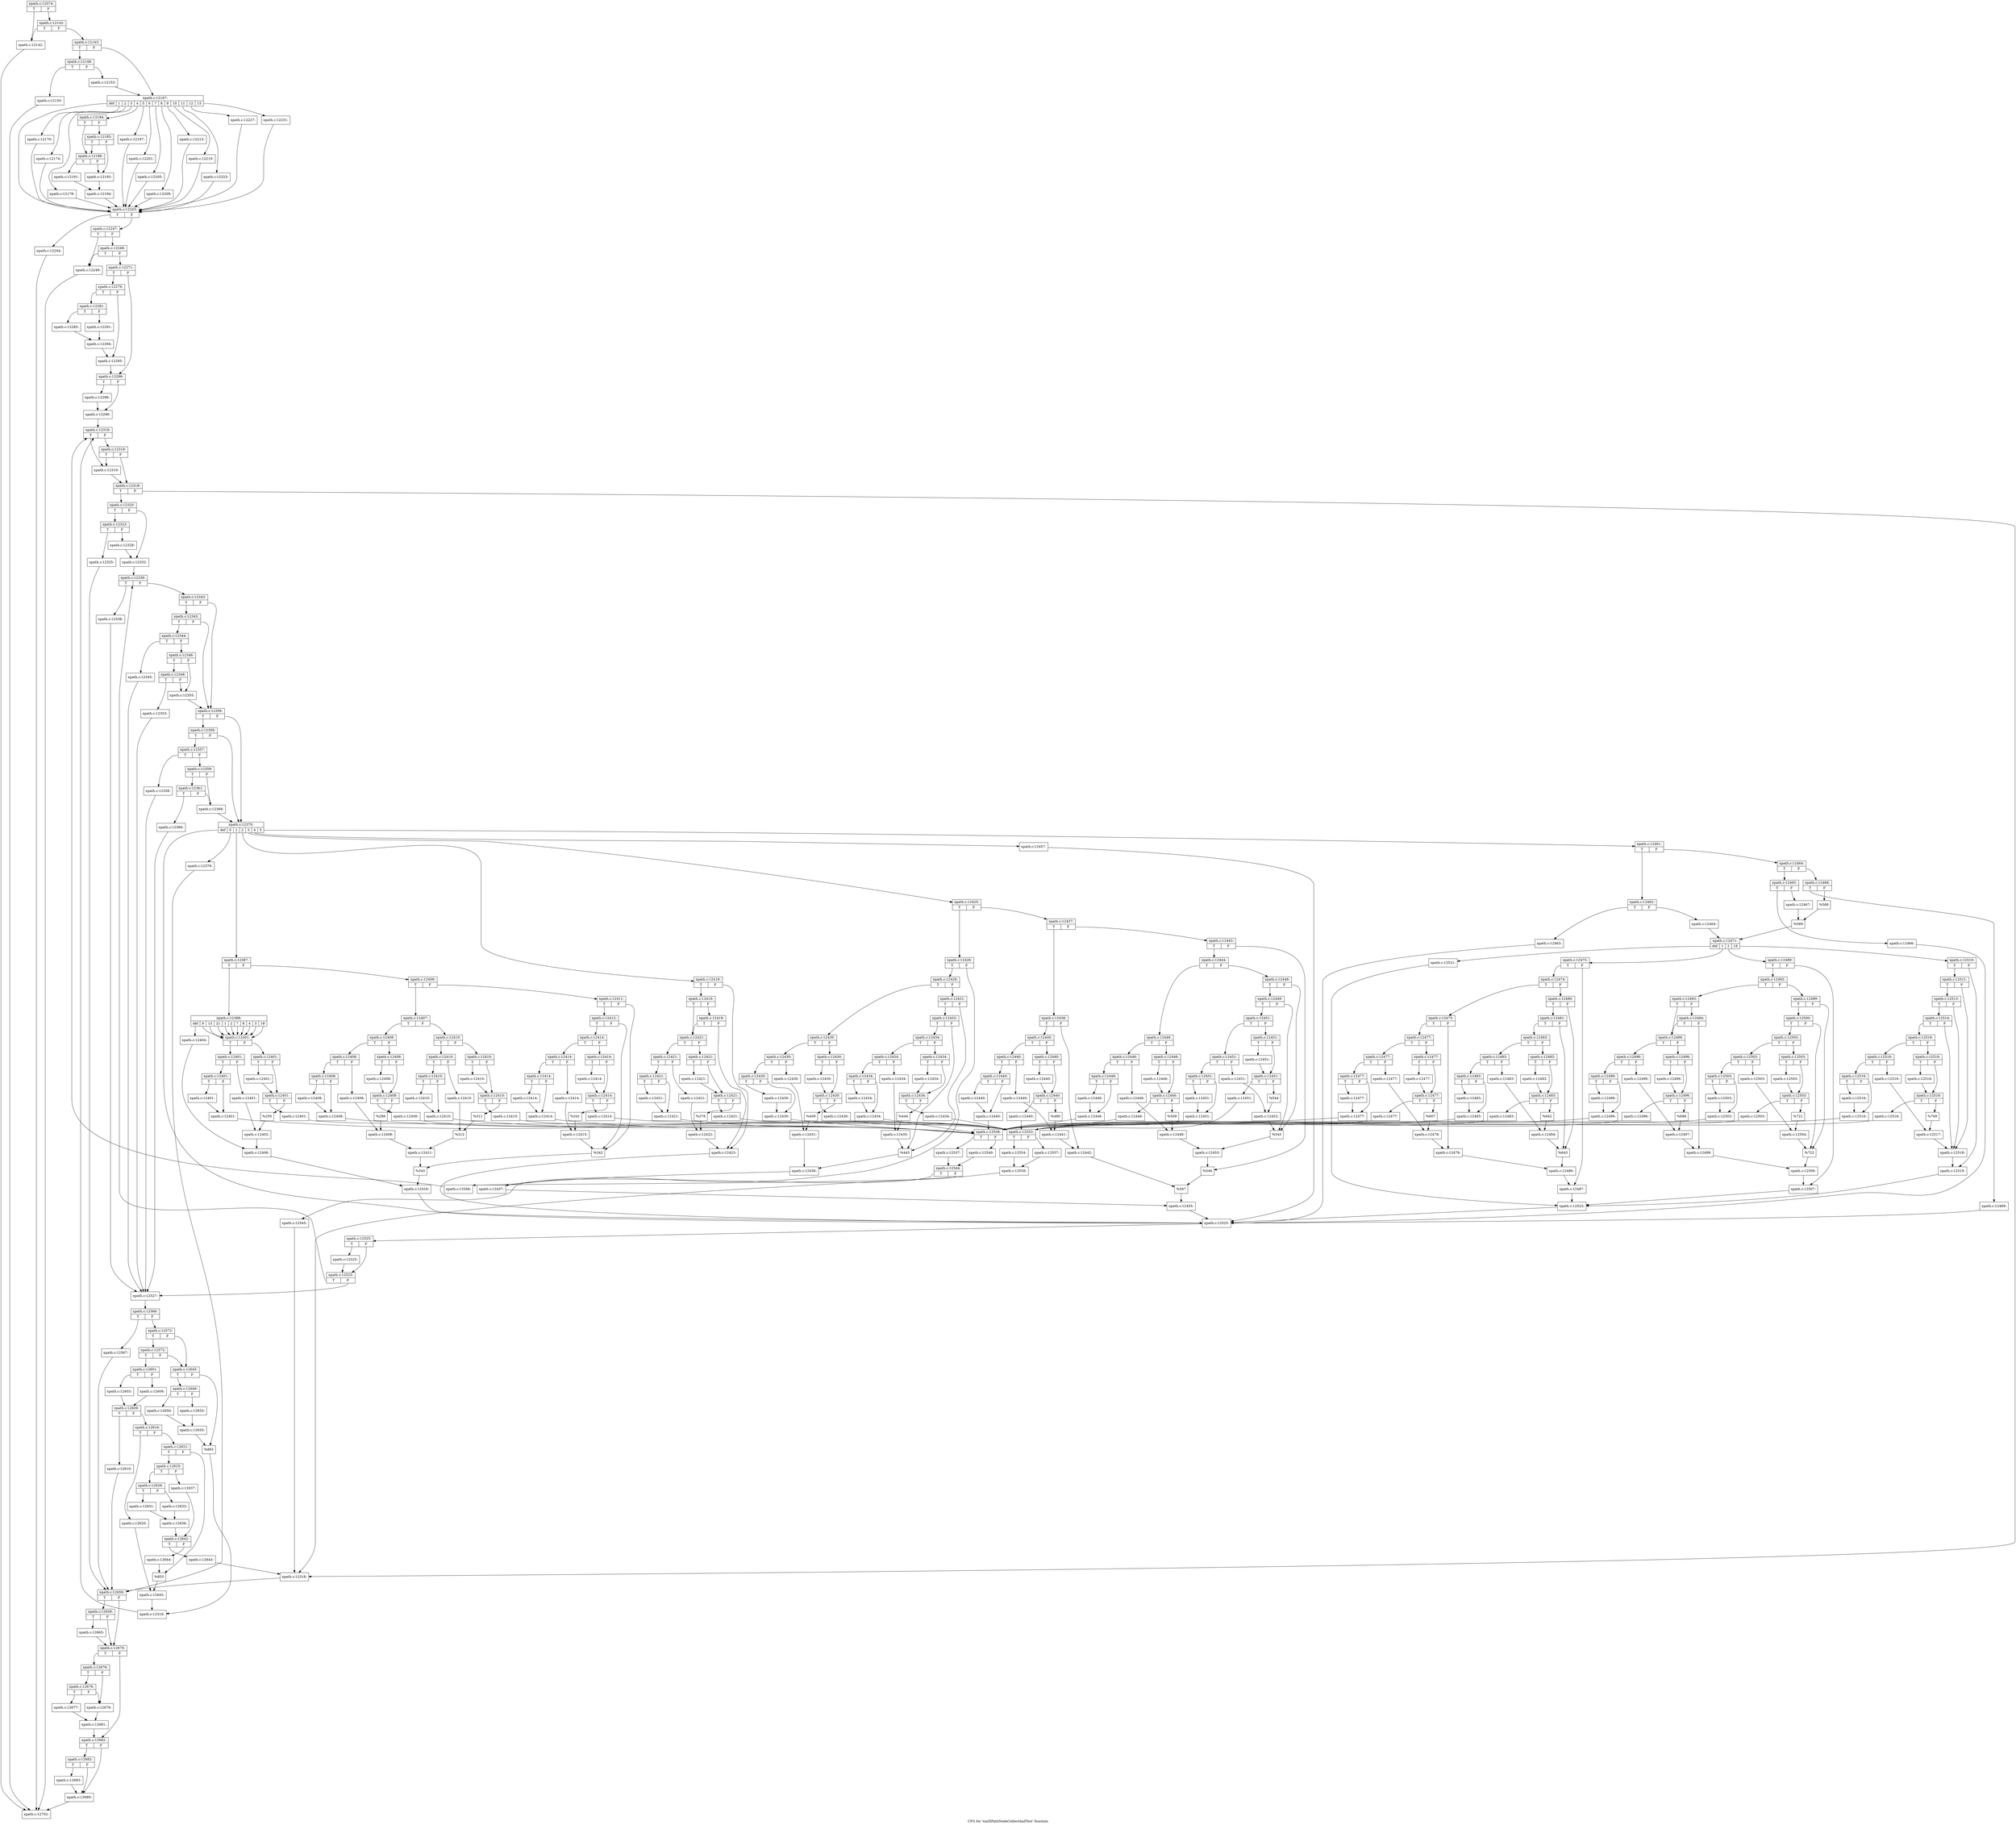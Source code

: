 digraph "CFG for 'xmlXPathNodeCollectAndTest' function" {
	label="CFG for 'xmlXPathNodeCollectAndTest' function";

	Node0x4c88c70 [shape=record,label="{xpath.c:12074:|{<s0>T|<s1>F}}"];
	Node0x4c88c70:s0 -> Node0x4ca8980;
	Node0x4c88c70:s1 -> Node0x4ca8a20;
	Node0x4ca8a20 [shape=record,label="{xpath.c:12142:|{<s0>T|<s1>F}}"];
	Node0x4ca8a20:s0 -> Node0x4ca8980;
	Node0x4ca8a20:s1 -> Node0x4ca89d0;
	Node0x4ca8980 [shape=record,label="{xpath.c:12142:}"];
	Node0x4ca8980 -> Node0x4c98aa0;
	Node0x4ca89d0 [shape=record,label="{xpath.c:12143:|{<s0>T|<s1>F}}"];
	Node0x4ca89d0:s0 -> Node0x4ca9610;
	Node0x4ca89d0:s1 -> Node0x4ca9660;
	Node0x4ca9610 [shape=record,label="{xpath.c:12148:|{<s0>T|<s1>F}}"];
	Node0x4ca9610:s0 -> Node0x4ca9c90;
	Node0x4ca9610:s1 -> Node0x4ca9ce0;
	Node0x4ca9c90 [shape=record,label="{xpath.c:12150:}"];
	Node0x4ca9c90 -> Node0x4c98aa0;
	Node0x4ca9ce0 [shape=record,label="{xpath.c:12153:}"];
	Node0x4ca9ce0 -> Node0x4ca9660;
	Node0x4ca9660 [shape=record,label="{xpath.c:12167:|{<s0>def|<s1>1|<s2>2|<s3>3|<s4>4|<s5>5|<s6>6|<s7>7|<s8>8|<s9>9|<s10>10|<s11>11|<s12>12|<s13>13}}"];
	Node0x4ca9660:s0 -> Node0x4caae40;
	Node0x4ca9660:s1 -> Node0x4cab3b0;
	Node0x4ca9660:s2 -> Node0x4cab560;
	Node0x4ca9660:s3 -> Node0x4cab710;
	Node0x4ca9660:s4 -> Node0x4cac090;
	Node0x4ca9660:s5 -> Node0x4cabe50;
	Node0x4ca9660:s6 -> Node0x4cacb30;
	Node0x4ca9660:s7 -> Node0x4cad380;
	Node0x4ca9660:s8 -> Node0x4cad680;
	Node0x4ca9660:s9 -> Node0x4cad980;
	Node0x4ca9660:s10 -> Node0x4cadf40;
	Node0x4ca9660:s11 -> Node0x4cae240;
	Node0x4ca9660:s12 -> Node0x4caead0;
	Node0x4ca9660:s13 -> Node0x4caa9e0;
	Node0x4cab3b0 [shape=record,label="{xpath.c:12170:}"];
	Node0x4cab3b0 -> Node0x4caae40;
	Node0x4cab560 [shape=record,label="{xpath.c:12174:}"];
	Node0x4cab560 -> Node0x4caae40;
	Node0x4cab710 [shape=record,label="{xpath.c:12178:}"];
	Node0x4cab710 -> Node0x4caae40;
	Node0x4cac090 [shape=record,label="{xpath.c:12184:|{<s0>T|<s1>F}}"];
	Node0x4cac090:s0 -> Node0x4cac250;
	Node0x4cac090:s1 -> Node0x4cac2a0;
	Node0x4cac2a0 [shape=record,label="{xpath.c:12185:|{<s0>T|<s1>F}}"];
	Node0x4cac2a0:s0 -> Node0x4cac250;
	Node0x4cac2a0:s1 -> Node0x4cac200;
	Node0x4cac250 [shape=record,label="{xpath.c:12186:|{<s0>T|<s1>F}}"];
	Node0x4cac250:s0 -> Node0x4cac160;
	Node0x4cac250:s1 -> Node0x4cac200;
	Node0x4cac160 [shape=record,label="{xpath.c:12191:}"];
	Node0x4cac160 -> Node0x4cac1b0;
	Node0x4cac200 [shape=record,label="{xpath.c:12193:}"];
	Node0x4cac200 -> Node0x4cac1b0;
	Node0x4cac1b0 [shape=record,label="{xpath.c:12194:}"];
	Node0x4cac1b0 -> Node0x4caae40;
	Node0x4cabe50 [shape=record,label="{xpath.c:12197:}"];
	Node0x4cabe50 -> Node0x4caae40;
	Node0x4cacb30 [shape=record,label="{xpath.c:12201:}"];
	Node0x4cacb30 -> Node0x4caae40;
	Node0x4cad380 [shape=record,label="{xpath.c:12205:}"];
	Node0x4cad380 -> Node0x4caae40;
	Node0x4cad680 [shape=record,label="{xpath.c:12209:}"];
	Node0x4cad680 -> Node0x4caae40;
	Node0x4cad980 [shape=record,label="{xpath.c:12213:}"];
	Node0x4cad980 -> Node0x4caae40;
	Node0x4cadf40 [shape=record,label="{xpath.c:12219:}"];
	Node0x4cadf40 -> Node0x4caae40;
	Node0x4cae240 [shape=record,label="{xpath.c:12223:}"];
	Node0x4cae240 -> Node0x4caae40;
	Node0x4caead0 [shape=record,label="{xpath.c:12227:}"];
	Node0x4caead0 -> Node0x4caae40;
	Node0x4caa9e0 [shape=record,label="{xpath.c:12231:}"];
	Node0x4caa9e0 -> Node0x4caae40;
	Node0x4caae40 [shape=record,label="{xpath.c:12243:|{<s0>T|<s1>F}}"];
	Node0x4caae40:s0 -> Node0x4cab0e0;
	Node0x4caae40:s1 -> Node0x4caadc0;
	Node0x4cab0e0 [shape=record,label="{xpath.c:12244:}"];
	Node0x4cab0e0 -> Node0x4c98aa0;
	Node0x4caadc0 [shape=record,label="{xpath.c:12247:|{<s0>T|<s1>F}}"];
	Node0x4caadc0:s0 -> Node0x4cafc70;
	Node0x4caadc0:s1 -> Node0x4cafd10;
	Node0x4cafd10 [shape=record,label="{xpath.c:12248:|{<s0>T|<s1>F}}"];
	Node0x4cafd10:s0 -> Node0x4cafc70;
	Node0x4cafd10:s1 -> Node0x4cafcc0;
	Node0x4cafc70 [shape=record,label="{xpath.c:12249:}"];
	Node0x4cafc70 -> Node0x4c98aa0;
	Node0x4cafcc0 [shape=record,label="{xpath.c:12271:|{<s0>T|<s1>F}}"];
	Node0x4cafcc0:s0 -> Node0x4cb0ea0;
	Node0x4cafcc0:s1 -> Node0x4cb0ef0;
	Node0x4cb0ea0 [shape=record,label="{xpath.c:12279:|{<s0>T|<s1>F}}"];
	Node0x4cb0ea0:s0 -> Node0x4cb19e0;
	Node0x4cb0ea0:s1 -> Node0x4cb1a30;
	Node0x4cb19e0 [shape=record,label="{xpath.c:12281:|{<s0>T|<s1>F}}"];
	Node0x4cb19e0:s0 -> Node0x4cb1fc0;
	Node0x4cb19e0:s1 -> Node0x4cb2570;
	Node0x4cb1fc0 [shape=record,label="{xpath.c:12285:}"];
	Node0x4cb1fc0 -> Node0x4cb22f0;
	Node0x4cb2570 [shape=record,label="{xpath.c:12291:}"];
	Node0x4cb2570 -> Node0x4cb22f0;
	Node0x4cb22f0 [shape=record,label="{xpath.c:12294:}"];
	Node0x4cb22f0 -> Node0x4cb1a30;
	Node0x4cb1a30 [shape=record,label="{xpath.c:12295:}"];
	Node0x4cb1a30 -> Node0x4cb0ef0;
	Node0x4cb0ef0 [shape=record,label="{xpath.c:12296:|{<s0>T|<s1>F}}"];
	Node0x4cb0ef0:s0 -> Node0x4cb35f0;
	Node0x4cb0ef0:s1 -> Node0x4cb35a0;
	Node0x4cb35f0 [shape=record,label="{xpath.c:12296:}"];
	Node0x4cb35f0 -> Node0x4cb35a0;
	Node0x4cb35a0 [shape=record,label="{xpath.c:12296:}"];
	Node0x4cb35a0 -> Node0x4cb4450;
	Node0x4cb4450 [shape=record,label="{xpath.c:12318:|{<s0>T|<s1>F}}"];
	Node0x4cb4450:s0 -> Node0x4cb4700;
	Node0x4cb4450:s1 -> Node0x4cb4750;
	Node0x4cb4750 [shape=record,label="{xpath.c:12318:|{<s0>T|<s1>F}}"];
	Node0x4cb4750:s0 -> Node0x4cb4700;
	Node0x4cb4750:s1 -> Node0x4cb46b0;
	Node0x4cb4700 [shape=record,label="{xpath.c:12319:}"];
	Node0x4cb4700 -> Node0x4cb46b0;
	Node0x4cb46b0 [shape=record,label="{xpath.c:12318:|{<s0>T|<s1>F}}"];
	Node0x4cb46b0:s0 -> Node0x4cb50a0;
	Node0x4cb46b0:s1 -> Node0x4cb4630;
	Node0x4cb50a0 [shape=record,label="{xpath.c:12320:|{<s0>T|<s1>F}}"];
	Node0x4cb50a0:s0 -> Node0x4cb5890;
	Node0x4cb50a0:s1 -> Node0x4cb58e0;
	Node0x4cb5890 [shape=record,label="{xpath.c:12323:|{<s0>T|<s1>F}}"];
	Node0x4cb5890:s0 -> Node0x4cb5df0;
	Node0x4cb5890:s1 -> Node0x4cb5e40;
	Node0x4cb5df0 [shape=record,label="{xpath.c:12325:}"];
	Node0x4cb5df0 -> Node0x4cb5fd0;
	Node0x4cb5e40 [shape=record,label="{xpath.c:12328:}"];
	Node0x4cb5e40 -> Node0x4cb58e0;
	Node0x4cb58e0 [shape=record,label="{xpath.c:12332:}"];
	Node0x4cb58e0 -> Node0x4cb6ca0;
	Node0x4cb6ca0 [shape=record,label="{xpath.c:12336:|{<s0>T|<s1>F}}"];
	Node0x4cb6ca0:s0 -> Node0x4cb7280;
	Node0x4cb6ca0:s1 -> Node0x4cb72d0;
	Node0x4cb7280 [shape=record,label="{xpath.c:12338:}"];
	Node0x4cb7280 -> Node0x4cb6c00;
	Node0x4cb72d0 [shape=record,label="{xpath.c:12343:|{<s0>T|<s1>F}}"];
	Node0x4cb72d0:s0 -> Node0x4cb7710;
	Node0x4cb72d0:s1 -> Node0x4cb76c0;
	Node0x4cb7710 [shape=record,label="{xpath.c:12343:|{<s0>T|<s1>F}}"];
	Node0x4cb7710:s0 -> Node0x4cb7670;
	Node0x4cb7710:s1 -> Node0x4cb76c0;
	Node0x4cb7670 [shape=record,label="{xpath.c:12344:|{<s0>T|<s1>F}}"];
	Node0x4cb7670:s0 -> Node0x4cb7d90;
	Node0x4cb7670:s1 -> Node0x4cb7de0;
	Node0x4cb7d90 [shape=record,label="{xpath.c:12345:}"];
	Node0x4cb7d90 -> Node0x4cb6c00;
	Node0x4cb7de0 [shape=record,label="{xpath.c:12346:|{<s0>T|<s1>F}}"];
	Node0x4cb7de0:s0 -> Node0x4cb82c0;
	Node0x4cb7de0:s1 -> Node0x4cb8270;
	Node0x4cb82c0 [shape=record,label="{xpath.c:12348:|{<s0>T|<s1>F}}"];
	Node0x4cb82c0:s0 -> Node0x4cb8220;
	Node0x4cb82c0:s1 -> Node0x4cb8270;
	Node0x4cb8220 [shape=record,label="{xpath.c:12353:}"];
	Node0x4cb8220 -> Node0x4cb6c00;
	Node0x4cb8270 [shape=record,label="{xpath.c:12355:}"];
	Node0x4cb8270 -> Node0x4cb76c0;
	Node0x4cb76c0 [shape=record,label="{xpath.c:12356:|{<s0>T|<s1>F}}"];
	Node0x4cb76c0:s0 -> Node0x4cb8e60;
	Node0x4cb76c0:s1 -> Node0x4cb8e10;
	Node0x4cb8e60 [shape=record,label="{xpath.c:12356:|{<s0>T|<s1>F}}"];
	Node0x4cb8e60:s0 -> Node0x4cb8dc0;
	Node0x4cb8e60:s1 -> Node0x4cb8e10;
	Node0x4cb8dc0 [shape=record,label="{xpath.c:12357:|{<s0>T|<s1>F}}"];
	Node0x4cb8dc0:s0 -> Node0x4cb94e0;
	Node0x4cb8dc0:s1 -> Node0x4cb9530;
	Node0x4cb94e0 [shape=record,label="{xpath.c:12358:}"];
	Node0x4cb94e0 -> Node0x4cb6c00;
	Node0x4cb9530 [shape=record,label="{xpath.c:12359:|{<s0>T|<s1>F}}"];
	Node0x4cb9530:s0 -> Node0x4cb9a10;
	Node0x4cb9530:s1 -> Node0x4cb99c0;
	Node0x4cb9a10 [shape=record,label="{xpath.c:12361:|{<s0>T|<s1>F}}"];
	Node0x4cb9a10:s0 -> Node0x4cb9970;
	Node0x4cb9a10:s1 -> Node0x4cb99c0;
	Node0x4cb9970 [shape=record,label="{xpath.c:12366:}"];
	Node0x4cb9970 -> Node0x4cb6c00;
	Node0x4cb99c0 [shape=record,label="{xpath.c:12368:}"];
	Node0x4cb99c0 -> Node0x4cb8e10;
	Node0x4cb8e10 [shape=record,label="{xpath.c:12370:|{<s0>def|<s1>0|<s2>1|<s3>2|<s4>3|<s5>4|<s6>5}}"];
	Node0x4cb8e10:s0 -> Node0x4cba660;
	Node0x4cb8e10:s1 -> Node0x4cbaa80;
	Node0x4cb8e10:s2 -> Node0x4cbaee0;
	Node0x4cb8e10:s3 -> Node0x4cc3510;
	Node0x4cb8e10:s4 -> Node0x4cc5b40;
	Node0x4cb8e10:s5 -> Node0x4cd1620;
	Node0x4cb8e10:s6 -> Node0x4cd1a40;
	Node0x4cbaa80 [shape=record,label="{xpath.c:12378:}"];
	Node0x4cbaa80 -> Node0x4cb5fd0;
	Node0x4cbaee0 [shape=record,label="{xpath.c:12387:|{<s0>T|<s1>F}}"];
	Node0x4cbaee0:s0 -> Node0x4cbafd0;
	Node0x4cbaee0:s1 -> Node0x4cbb070;
	Node0x4cbafd0 [shape=record,label="{xpath.c:12388:|{<s0>def|<s1>9|<s2>13|<s3>21|<s4>1|<s5>2|<s6>7|<s7>8|<s8>4|<s9>3|<s10>18}}"];
	Node0x4cbafd0:s0 -> Node0x4cbb570;
	Node0x4cbafd0:s1 -> Node0x4cbb8b0;
	Node0x4cbafd0:s2 -> Node0x4cbb8b0;
	Node0x4cbafd0:s3 -> Node0x4cbb8b0;
	Node0x4cbafd0:s4 -> Node0x4cbb8b0;
	Node0x4cbafd0:s5 -> Node0x4cbb8b0;
	Node0x4cbafd0:s6 -> Node0x4cbb8b0;
	Node0x4cbafd0:s7 -> Node0x4cbb8b0;
	Node0x4cbafd0:s8 -> Node0x4cbb8b0;
	Node0x4cbafd0:s9 -> Node0x4cbb8b0;
	Node0x4cbafd0:s10 -> Node0x4cbb8b0;
	Node0x4cbb8b0 [shape=record,label="{xpath.c:12401:|{<s0>T|<s1>F}}"];
	Node0x4cbb8b0:s0 -> Node0x4cbb970;
	Node0x4cbb8b0:s1 -> Node0x4cbba10;
	Node0x4cbb970 [shape=record,label="{xpath.c:12401:|{<s0>T|<s1>F}}"];
	Node0x4cbb970:s0 -> Node0x4cbbd10;
	Node0x4cbb970:s1 -> Node0x4cbbd60;
	Node0x4cbbd10 [shape=record,label="{xpath.c:12401:|{<s0>T|<s1>F}}"];
	Node0x4cbbd10:s0 -> Node0x4cbc160;
	Node0x4cbbd10:s1 -> Node0x4cbc1b0;
	Node0x4cbc160 [shape=record,label="{xpath.c:12401:}"];
	Node0x4cbc160 -> Node0x4cbc1b0;
	Node0x4cbc1b0 [shape=record,label="{xpath.c:12401:}"];
	Node0x4cbc1b0 -> Node0x4cbc680;
	Node0x4cbbd60 [shape=record,label="{xpath.c:12401:}"];
	Node0x4cbbd60 -> Node0x4cbb9c0;
	Node0x4cbba10 [shape=record,label="{xpath.c:12401:|{<s0>T|<s1>F}}"];
	Node0x4cbba10:s0 -> Node0x4cbc840;
	Node0x4cbba10:s1 -> Node0x4cbc890;
	Node0x4cbc840 [shape=record,label="{xpath.c:12401:}"];
	Node0x4cbc840 -> Node0x4cbc890;
	Node0x4cbc890 [shape=record,label="{xpath.c:12401:|{<s0>T|<s1>F}}"];
	Node0x4cbc890:s0 -> Node0x4cbce00;
	Node0x4cbc890:s1 -> Node0x4cbce50;
	Node0x4cbce00 [shape=record,label="{xpath.c:12401:}"];
	Node0x4cbce00 -> Node0x4cbd040;
	Node0x4cbce50 [shape=record,label="{%250}"];
	Node0x4cbce50 -> Node0x4cbb9c0;
	Node0x4cbb9c0 [shape=record,label="{xpath.c:12402:}"];
	Node0x4cbb9c0 -> Node0x4cbb3c0;
	Node0x4cbb570 [shape=record,label="{xpath.c:12404:}"];
	Node0x4cbb570 -> Node0x4cbb3c0;
	Node0x4cbb3c0 [shape=record,label="{xpath.c:12406:}"];
	Node0x4cbb3c0 -> Node0x4cbb020;
	Node0x4cbb070 [shape=record,label="{xpath.c:12406:|{<s0>T|<s1>F}}"];
	Node0x4cbb070:s0 -> Node0x4cbd430;
	Node0x4cbb070:s1 -> Node0x4cbd4d0;
	Node0x4cbd430 [shape=record,label="{xpath.c:12407:|{<s0>T|<s1>F}}"];
	Node0x4cbd430:s0 -> Node0x4cbda20;
	Node0x4cbd430:s1 -> Node0x4cbdac0;
	Node0x4cbda20 [shape=record,label="{xpath.c:12408:|{<s0>T|<s1>F}}"];
	Node0x4cbda20:s0 -> Node0x4cbdeb0;
	Node0x4cbda20:s1 -> Node0x4cbdf50;
	Node0x4cbdeb0 [shape=record,label="{xpath.c:12408:|{<s0>T|<s1>F}}"];
	Node0x4cbdeb0:s0 -> Node0x4cbe1f0;
	Node0x4cbdeb0:s1 -> Node0x4cbe240;
	Node0x4cbe1f0 [shape=record,label="{xpath.c:12408:|{<s0>T|<s1>F}}"];
	Node0x4cbe1f0:s0 -> Node0x4cbe6c0;
	Node0x4cbe1f0:s1 -> Node0x4cbe710;
	Node0x4cbe6c0 [shape=record,label="{xpath.c:12408:}"];
	Node0x4cbe6c0 -> Node0x4cbe710;
	Node0x4cbe710 [shape=record,label="{xpath.c:12408:}"];
	Node0x4cbe710 -> Node0x4cbc680;
	Node0x4cbe240 [shape=record,label="{xpath.c:12408:}"];
	Node0x4cbe240 -> Node0x4cbdf00;
	Node0x4cbdf50 [shape=record,label="{xpath.c:12408:|{<s0>T|<s1>F}}"];
	Node0x4cbdf50:s0 -> Node0x4cbe8f0;
	Node0x4cbdf50:s1 -> Node0x4cbefc0;
	Node0x4cbe8f0 [shape=record,label="{xpath.c:12408:}"];
	Node0x4cbe8f0 -> Node0x4cbefc0;
	Node0x4cbefc0 [shape=record,label="{xpath.c:12408:|{<s0>T|<s1>F}}"];
	Node0x4cbefc0:s0 -> Node0x4cbf6d0;
	Node0x4cbefc0:s1 -> Node0x4cbf720;
	Node0x4cbf6d0 [shape=record,label="{xpath.c:12408:}"];
	Node0x4cbf6d0 -> Node0x4cbd040;
	Node0x4cbf720 [shape=record,label="{%288}"];
	Node0x4cbf720 -> Node0x4cbdf00;
	Node0x4cbdf00 [shape=record,label="{xpath.c:12408:}"];
	Node0x4cbdf00 -> Node0x4cbda70;
	Node0x4cbdac0 [shape=record,label="{xpath.c:12410:|{<s0>T|<s1>F}}"];
	Node0x4cbdac0:s0 -> Node0x4cbfaa0;
	Node0x4cbdac0:s1 -> Node0x4cbfb40;
	Node0x4cbfaa0 [shape=record,label="{xpath.c:12410:|{<s0>T|<s1>F}}"];
	Node0x4cbfaa0:s0 -> Node0x4cbfe40;
	Node0x4cbfaa0:s1 -> Node0x4cbfe90;
	Node0x4cbfe40 [shape=record,label="{xpath.c:12410:|{<s0>T|<s1>F}}"];
	Node0x4cbfe40:s0 -> Node0x4cc0290;
	Node0x4cbfe40:s1 -> Node0x4cc02e0;
	Node0x4cc0290 [shape=record,label="{xpath.c:12410:}"];
	Node0x4cc0290 -> Node0x4cc02e0;
	Node0x4cc02e0 [shape=record,label="{xpath.c:12410:}"];
	Node0x4cc02e0 -> Node0x4cbc680;
	Node0x4cbfe90 [shape=record,label="{xpath.c:12410:}"];
	Node0x4cbfe90 -> Node0x4cbfaf0;
	Node0x4cbfb40 [shape=record,label="{xpath.c:12410:|{<s0>T|<s1>F}}"];
	Node0x4cbfb40:s0 -> Node0x4cc0920;
	Node0x4cbfb40:s1 -> Node0x4cc0970;
	Node0x4cc0920 [shape=record,label="{xpath.c:12410:}"];
	Node0x4cc0920 -> Node0x4cc0970;
	Node0x4cc0970 [shape=record,label="{xpath.c:12410:|{<s0>T|<s1>F}}"];
	Node0x4cc0970:s0 -> Node0x4cc0ee0;
	Node0x4cc0970:s1 -> Node0x4cc0f30;
	Node0x4cc0ee0 [shape=record,label="{xpath.c:12410:}"];
	Node0x4cc0ee0 -> Node0x4cbd040;
	Node0x4cc0f30 [shape=record,label="{%311}"];
	Node0x4cc0f30 -> Node0x4cbfaf0;
	Node0x4cbfaf0 [shape=record,label="{%312}"];
	Node0x4cbfaf0 -> Node0x4cbda70;
	Node0x4cbda70 [shape=record,label="{xpath.c:12411:}"];
	Node0x4cbda70 -> Node0x4cbd480;
	Node0x4cbd4d0 [shape=record,label="{xpath.c:12411:|{<s0>T|<s1>F}}"];
	Node0x4cbd4d0:s0 -> Node0x4cc1470;
	Node0x4cbd4d0:s1 -> Node0x4cc1420;
	Node0x4cc1470 [shape=record,label="{xpath.c:12412:|{<s0>T|<s1>F}}"];
	Node0x4cc1470:s0 -> Node0x4cc13d0;
	Node0x4cc1470:s1 -> Node0x4cc1420;
	Node0x4cc13d0 [shape=record,label="{xpath.c:12414:|{<s0>T|<s1>F}}"];
	Node0x4cc13d0:s0 -> Node0x4cc1b60;
	Node0x4cc13d0:s1 -> Node0x4cc1c00;
	Node0x4cc1b60 [shape=record,label="{xpath.c:12414:|{<s0>T|<s1>F}}"];
	Node0x4cc1b60:s0 -> Node0x4cc1ea0;
	Node0x4cc1b60:s1 -> Node0x4cc1ef0;
	Node0x4cc1ea0 [shape=record,label="{xpath.c:12414:|{<s0>T|<s1>F}}"];
	Node0x4cc1ea0:s0 -> Node0x4cc22f0;
	Node0x4cc1ea0:s1 -> Node0x4cc2340;
	Node0x4cc22f0 [shape=record,label="{xpath.c:12414:}"];
	Node0x4cc22f0 -> Node0x4cc2340;
	Node0x4cc2340 [shape=record,label="{xpath.c:12414:}"];
	Node0x4cc2340 -> Node0x4cbc680;
	Node0x4cc1ef0 [shape=record,label="{xpath.c:12414:}"];
	Node0x4cc1ef0 -> Node0x4cc1bb0;
	Node0x4cc1c00 [shape=record,label="{xpath.c:12414:|{<s0>T|<s1>F}}"];
	Node0x4cc1c00:s0 -> Node0x4cc2980;
	Node0x4cc1c00:s1 -> Node0x4cc29d0;
	Node0x4cc2980 [shape=record,label="{xpath.c:12414:}"];
	Node0x4cc2980 -> Node0x4cc29d0;
	Node0x4cc29d0 [shape=record,label="{xpath.c:12414:|{<s0>T|<s1>F}}"];
	Node0x4cc29d0:s0 -> Node0x4cc2f40;
	Node0x4cc29d0:s1 -> Node0x4cc2f90;
	Node0x4cc2f40 [shape=record,label="{xpath.c:12414:}"];
	Node0x4cc2f40 -> Node0x4cbd040;
	Node0x4cc2f90 [shape=record,label="{%341}"];
	Node0x4cc2f90 -> Node0x4cc1bb0;
	Node0x4cc1bb0 [shape=record,label="{xpath.c:12415:}"];
	Node0x4cc1bb0 -> Node0x4cc1420;
	Node0x4cc1420 [shape=record,label="{%342}"];
	Node0x4cc1420 -> Node0x4cbd480;
	Node0x4cbd480 [shape=record,label="{%343}"];
	Node0x4cbd480 -> Node0x4cbb020;
	Node0x4cbb020 [shape=record,label="{xpath.c:12416:}"];
	Node0x4cbb020 -> Node0x4cba660;
	Node0x4cc3510 [shape=record,label="{xpath.c:12418:|{<s0>T|<s1>F}}"];
	Node0x4cc3510:s0 -> Node0x4cc36a0;
	Node0x4cc3510:s1 -> Node0x4cc3650;
	Node0x4cc36a0 [shape=record,label="{xpath.c:12419:|{<s0>T|<s1>F}}"];
	Node0x4cc36a0:s0 -> Node0x4cc3600;
	Node0x4cc36a0:s1 -> Node0x4cc3ab0;
	Node0x4cc3ab0 [shape=record,label="{xpath.c:12419:|{<s0>T|<s1>F}}"];
	Node0x4cc3ab0:s0 -> Node0x4cc3600;
	Node0x4cc3ab0:s1 -> Node0x4cc3650;
	Node0x4cc3600 [shape=record,label="{xpath.c:12421:|{<s0>T|<s1>F}}"];
	Node0x4cc3600:s0 -> Node0x4cc4250;
	Node0x4cc3600:s1 -> Node0x4cc42f0;
	Node0x4cc4250 [shape=record,label="{xpath.c:12421:|{<s0>T|<s1>F}}"];
	Node0x4cc4250:s0 -> Node0x4cc45f0;
	Node0x4cc4250:s1 -> Node0x4cc4640;
	Node0x4cc45f0 [shape=record,label="{xpath.c:12421:|{<s0>T|<s1>F}}"];
	Node0x4cc45f0:s0 -> Node0x4cc4a40;
	Node0x4cc45f0:s1 -> Node0x4cc4a90;
	Node0x4cc4a40 [shape=record,label="{xpath.c:12421:}"];
	Node0x4cc4a40 -> Node0x4cc4a90;
	Node0x4cc4a90 [shape=record,label="{xpath.c:12421:}"];
	Node0x4cc4a90 -> Node0x4cbc680;
	Node0x4cc4640 [shape=record,label="{xpath.c:12421:}"];
	Node0x4cc4640 -> Node0x4cc42a0;
	Node0x4cc42f0 [shape=record,label="{xpath.c:12421:|{<s0>T|<s1>F}}"];
	Node0x4cc42f0:s0 -> Node0x4cc50d0;
	Node0x4cc42f0:s1 -> Node0x4cc5120;
	Node0x4cc50d0 [shape=record,label="{xpath.c:12421:}"];
	Node0x4cc50d0 -> Node0x4cc5120;
	Node0x4cc5120 [shape=record,label="{xpath.c:12421:|{<s0>T|<s1>F}}"];
	Node0x4cc5120:s0 -> Node0x4cc5690;
	Node0x4cc5120:s1 -> Node0x4cc56e0;
	Node0x4cc5690 [shape=record,label="{xpath.c:12421:}"];
	Node0x4cc5690 -> Node0x4cbd040;
	Node0x4cc56e0 [shape=record,label="{%378}"];
	Node0x4cc56e0 -> Node0x4cc42a0;
	Node0x4cc42a0 [shape=record,label="{xpath.c:12422:}"];
	Node0x4cc42a0 -> Node0x4cc3650;
	Node0x4cc3650 [shape=record,label="{xpath.c:12423:}"];
	Node0x4cc3650 -> Node0x4cba660;
	Node0x4cc5b40 [shape=record,label="{xpath.c:12425:|{<s0>T|<s1>F}}"];
	Node0x4cc5b40:s0 -> Node0x4cc5c30;
	Node0x4cc5b40:s1 -> Node0x4cc5cd0;
	Node0x4cc5c30 [shape=record,label="{xpath.c:12426:|{<s0>T|<s1>F}}"];
	Node0x4cc5c30:s0 -> Node0x4cc6090;
	Node0x4cc5c30:s1 -> Node0x4cc60e0;
	Node0x4cc6090 [shape=record,label="{xpath.c:12428:|{<s0>T|<s1>F}}"];
	Node0x4cc6090:s0 -> Node0x4cc6570;
	Node0x4cc6090:s1 -> Node0x4cc6610;
	Node0x4cc6570 [shape=record,label="{xpath.c:12430:|{<s0>T|<s1>F}}"];
	Node0x4cc6570:s0 -> Node0x4cc6940;
	Node0x4cc6570:s1 -> Node0x4cc69e0;
	Node0x4cc6940 [shape=record,label="{xpath.c:12430:|{<s0>T|<s1>F}}"];
	Node0x4cc6940:s0 -> Node0x4cc6c80;
	Node0x4cc6940:s1 -> Node0x4cc6cd0;
	Node0x4cc6c80 [shape=record,label="{xpath.c:12430:|{<s0>T|<s1>F}}"];
	Node0x4cc6c80:s0 -> Node0x4cc70d0;
	Node0x4cc6c80:s1 -> Node0x4cc7120;
	Node0x4cc70d0 [shape=record,label="{xpath.c:12430:}"];
	Node0x4cc70d0 -> Node0x4cc7120;
	Node0x4cc7120 [shape=record,label="{xpath.c:12430:}"];
	Node0x4cc7120 -> Node0x4cbc680;
	Node0x4cc6cd0 [shape=record,label="{xpath.c:12430:}"];
	Node0x4cc6cd0 -> Node0x4cc6990;
	Node0x4cc69e0 [shape=record,label="{xpath.c:12430:|{<s0>T|<s1>F}}"];
	Node0x4cc69e0:s0 -> Node0x4cc7760;
	Node0x4cc69e0:s1 -> Node0x4cc77b0;
	Node0x4cc7760 [shape=record,label="{xpath.c:12430:}"];
	Node0x4cc7760 -> Node0x4cc77b0;
	Node0x4cc77b0 [shape=record,label="{xpath.c:12430:|{<s0>T|<s1>F}}"];
	Node0x4cc77b0:s0 -> Node0x4cc7d20;
	Node0x4cc77b0:s1 -> Node0x4cc7d70;
	Node0x4cc7d20 [shape=record,label="{xpath.c:12430:}"];
	Node0x4cc7d20 -> Node0x4cbd040;
	Node0x4cc7d70 [shape=record,label="{%409}"];
	Node0x4cc7d70 -> Node0x4cc6990;
	Node0x4cc6990 [shape=record,label="{xpath.c:12431:}"];
	Node0x4cc6990 -> Node0x4cc65c0;
	Node0x4cc6610 [shape=record,label="{xpath.c:12431:|{<s0>T|<s1>F}}"];
	Node0x4cc6610:s0 -> Node0x4cc8220;
	Node0x4cc6610:s1 -> Node0x4cc81d0;
	Node0x4cc8220 [shape=record,label="{xpath.c:12432:|{<s0>T|<s1>F}}"];
	Node0x4cc8220:s0 -> Node0x4cc8180;
	Node0x4cc8220:s1 -> Node0x4cc81d0;
	Node0x4cc8180 [shape=record,label="{xpath.c:12434:|{<s0>T|<s1>F}}"];
	Node0x4cc8180:s0 -> Node0x4cc8c10;
	Node0x4cc8180:s1 -> Node0x4cc8cb0;
	Node0x4cc8c10 [shape=record,label="{xpath.c:12434:|{<s0>T|<s1>F}}"];
	Node0x4cc8c10:s0 -> Node0x4cc8fb0;
	Node0x4cc8c10:s1 -> Node0x4cc9000;
	Node0x4cc8fb0 [shape=record,label="{xpath.c:12434:|{<s0>T|<s1>F}}"];
	Node0x4cc8fb0:s0 -> Node0x4cc9400;
	Node0x4cc8fb0:s1 -> Node0x4cc9450;
	Node0x4cc9400 [shape=record,label="{xpath.c:12434:}"];
	Node0x4cc9400 -> Node0x4cc9450;
	Node0x4cc9450 [shape=record,label="{xpath.c:12434:}"];
	Node0x4cc9450 -> Node0x4cbc680;
	Node0x4cc9000 [shape=record,label="{xpath.c:12434:}"];
	Node0x4cc9000 -> Node0x4cc8c60;
	Node0x4cc8cb0 [shape=record,label="{xpath.c:12434:|{<s0>T|<s1>F}}"];
	Node0x4cc8cb0:s0 -> Node0x4cc9a90;
	Node0x4cc8cb0:s1 -> Node0x4cc9ae0;
	Node0x4cc9a90 [shape=record,label="{xpath.c:12434:}"];
	Node0x4cc9a90 -> Node0x4cc9ae0;
	Node0x4cc9ae0 [shape=record,label="{xpath.c:12434:|{<s0>T|<s1>F}}"];
	Node0x4cc9ae0:s0 -> Node0x4cca050;
	Node0x4cc9ae0:s1 -> Node0x4cca0a0;
	Node0x4cca050 [shape=record,label="{xpath.c:12434:}"];
	Node0x4cca050 -> Node0x4cbd040;
	Node0x4cca0a0 [shape=record,label="{%444}"];
	Node0x4cca0a0 -> Node0x4cc8c60;
	Node0x4cc8c60 [shape=record,label="{xpath.c:12435:}"];
	Node0x4cc8c60 -> Node0x4cc81d0;
	Node0x4cc81d0 [shape=record,label="{%445}"];
	Node0x4cc81d0 -> Node0x4cc65c0;
	Node0x4cc65c0 [shape=record,label="{xpath.c:12436:}"];
	Node0x4cc65c0 -> Node0x4cc60e0;
	Node0x4cc60e0 [shape=record,label="{xpath.c:12437:}"];
	Node0x4cc60e0 -> Node0x4cc5c80;
	Node0x4cc5cd0 [shape=record,label="{xpath.c:12437:|{<s0>T|<s1>F}}"];
	Node0x4cc5cd0:s0 -> Node0x4cca750;
	Node0x4cc5cd0:s1 -> Node0x4cca7f0;
	Node0x4cca750 [shape=record,label="{xpath.c:12438:|{<s0>T|<s1>F}}"];
	Node0x4cca750:s0 -> Node0x4ccabb0;
	Node0x4cca750:s1 -> Node0x4ccac00;
	Node0x4ccabb0 [shape=record,label="{xpath.c:12440:|{<s0>T|<s1>F}}"];
	Node0x4ccabb0:s0 -> Node0x4ccb060;
	Node0x4ccabb0:s1 -> Node0x4ccb100;
	Node0x4ccb060 [shape=record,label="{xpath.c:12440:|{<s0>T|<s1>F}}"];
	Node0x4ccb060:s0 -> Node0x4ccb3a0;
	Node0x4ccb060:s1 -> Node0x4ccb3f0;
	Node0x4ccb3a0 [shape=record,label="{xpath.c:12440:|{<s0>T|<s1>F}}"];
	Node0x4ccb3a0:s0 -> Node0x4ccb870;
	Node0x4ccb3a0:s1 -> Node0x4ccb8c0;
	Node0x4ccb870 [shape=record,label="{xpath.c:12440:}"];
	Node0x4ccb870 -> Node0x4ccb8c0;
	Node0x4ccb8c0 [shape=record,label="{xpath.c:12440:}"];
	Node0x4ccb8c0 -> Node0x4cbc680;
	Node0x4ccb3f0 [shape=record,label="{xpath.c:12440:}"];
	Node0x4ccb3f0 -> Node0x4ccb0b0;
	Node0x4ccb100 [shape=record,label="{xpath.c:12440:|{<s0>T|<s1>F}}"];
	Node0x4ccb100:s0 -> Node0x4ccc0c0;
	Node0x4ccb100:s1 -> Node0x4ccc110;
	Node0x4ccc0c0 [shape=record,label="{xpath.c:12440:}"];
	Node0x4ccc0c0 -> Node0x4ccc110;
	Node0x4ccc110 [shape=record,label="{xpath.c:12440:|{<s0>T|<s1>F}}"];
	Node0x4ccc110:s0 -> Node0x4ccc820;
	Node0x4ccc110:s1 -> Node0x4ccc870;
	Node0x4ccc820 [shape=record,label="{xpath.c:12440:}"];
	Node0x4ccc820 -> Node0x4cbd040;
	Node0x4ccc870 [shape=record,label="{%480}"];
	Node0x4ccc870 -> Node0x4ccb0b0;
	Node0x4ccb0b0 [shape=record,label="{xpath.c:12441:}"];
	Node0x4ccb0b0 -> Node0x4ccac00;
	Node0x4ccac00 [shape=record,label="{xpath.c:12442:}"];
	Node0x4ccac00 -> Node0x4cca7a0;
	Node0x4cca7f0 [shape=record,label="{xpath.c:12443:|{<s0>T|<s1>F}}"];
	Node0x4cca7f0:s0 -> Node0x4cccde0;
	Node0x4cca7f0:s1 -> Node0x4ccce30;
	Node0x4cccde0 [shape=record,label="{xpath.c:12444:|{<s0>T|<s1>F}}"];
	Node0x4cccde0:s0 -> Node0x4ccd320;
	Node0x4cccde0:s1 -> Node0x4ccd3c0;
	Node0x4ccd320 [shape=record,label="{xpath.c:12446:|{<s0>T|<s1>F}}"];
	Node0x4ccd320:s0 -> Node0x4ccd760;
	Node0x4ccd320:s1 -> Node0x4ccd800;
	Node0x4ccd760 [shape=record,label="{xpath.c:12446:|{<s0>T|<s1>F}}"];
	Node0x4ccd760:s0 -> Node0x4ccdaa0;
	Node0x4ccd760:s1 -> Node0x4ccdaf0;
	Node0x4ccdaa0 [shape=record,label="{xpath.c:12446:|{<s0>T|<s1>F}}"];
	Node0x4ccdaa0:s0 -> Node0x4ccdef0;
	Node0x4ccdaa0:s1 -> Node0x4ccdf40;
	Node0x4ccdef0 [shape=record,label="{xpath.c:12446:}"];
	Node0x4ccdef0 -> Node0x4ccdf40;
	Node0x4ccdf40 [shape=record,label="{xpath.c:12446:}"];
	Node0x4ccdf40 -> Node0x4cbc680;
	Node0x4ccdaf0 [shape=record,label="{xpath.c:12446:}"];
	Node0x4ccdaf0 -> Node0x4ccd7b0;
	Node0x4ccd800 [shape=record,label="{xpath.c:12446:|{<s0>T|<s1>F}}"];
	Node0x4ccd800:s0 -> Node0x4cce580;
	Node0x4ccd800:s1 -> Node0x4cce5d0;
	Node0x4cce580 [shape=record,label="{xpath.c:12446:}"];
	Node0x4cce580 -> Node0x4cce5d0;
	Node0x4cce5d0 [shape=record,label="{xpath.c:12446:|{<s0>T|<s1>F}}"];
	Node0x4cce5d0:s0 -> Node0x4cceb40;
	Node0x4cce5d0:s1 -> Node0x4cceb90;
	Node0x4cceb40 [shape=record,label="{xpath.c:12446:}"];
	Node0x4cceb40 -> Node0x4cbd040;
	Node0x4cceb90 [shape=record,label="{%509}"];
	Node0x4cceb90 -> Node0x4ccd7b0;
	Node0x4ccd7b0 [shape=record,label="{xpath.c:12448:}"];
	Node0x4ccd7b0 -> Node0x4ccd370;
	Node0x4ccd3c0 [shape=record,label="{xpath.c:12448:|{<s0>T|<s1>F}}"];
	Node0x4ccd3c0:s0 -> Node0x4ccf040;
	Node0x4ccd3c0:s1 -> Node0x4cceff0;
	Node0x4ccf040 [shape=record,label="{xpath.c:12449:|{<s0>T|<s1>F}}"];
	Node0x4ccf040:s0 -> Node0x4ccefa0;
	Node0x4ccf040:s1 -> Node0x4cceff0;
	Node0x4ccefa0 [shape=record,label="{xpath.c:12451:|{<s0>T|<s1>F}}"];
	Node0x4ccefa0:s0 -> Node0x4ccfa30;
	Node0x4ccefa0:s1 -> Node0x4ccfad0;
	Node0x4ccfa30 [shape=record,label="{xpath.c:12451:|{<s0>T|<s1>F}}"];
	Node0x4ccfa30:s0 -> Node0x4ccfdd0;
	Node0x4ccfa30:s1 -> Node0x4ccfe20;
	Node0x4ccfdd0 [shape=record,label="{xpath.c:12451:|{<s0>T|<s1>F}}"];
	Node0x4ccfdd0:s0 -> Node0x4cd0220;
	Node0x4ccfdd0:s1 -> Node0x4cd0270;
	Node0x4cd0220 [shape=record,label="{xpath.c:12451:}"];
	Node0x4cd0220 -> Node0x4cd0270;
	Node0x4cd0270 [shape=record,label="{xpath.c:12451:}"];
	Node0x4cd0270 -> Node0x4cbc680;
	Node0x4ccfe20 [shape=record,label="{xpath.c:12451:}"];
	Node0x4ccfe20 -> Node0x4ccfa80;
	Node0x4ccfad0 [shape=record,label="{xpath.c:12451:|{<s0>T|<s1>F}}"];
	Node0x4ccfad0:s0 -> Node0x4cd08b0;
	Node0x4ccfad0:s1 -> Node0x4cd0900;
	Node0x4cd08b0 [shape=record,label="{xpath.c:12451:}"];
	Node0x4cd08b0 -> Node0x4cd0900;
	Node0x4cd0900 [shape=record,label="{xpath.c:12451:|{<s0>T|<s1>F}}"];
	Node0x4cd0900:s0 -> Node0x4cd0e70;
	Node0x4cd0900:s1 -> Node0x4cd0ec0;
	Node0x4cd0e70 [shape=record,label="{xpath.c:12451:}"];
	Node0x4cd0e70 -> Node0x4cbd040;
	Node0x4cd0ec0 [shape=record,label="{%544}"];
	Node0x4cd0ec0 -> Node0x4ccfa80;
	Node0x4ccfa80 [shape=record,label="{xpath.c:12452:}"];
	Node0x4ccfa80 -> Node0x4cceff0;
	Node0x4cceff0 [shape=record,label="{%545}"];
	Node0x4cceff0 -> Node0x4ccd370;
	Node0x4ccd370 [shape=record,label="{xpath.c:12453:}"];
	Node0x4ccd370 -> Node0x4ccce30;
	Node0x4ccce30 [shape=record,label="{%546}"];
	Node0x4ccce30 -> Node0x4cca7a0;
	Node0x4cca7a0 [shape=record,label="{%547}"];
	Node0x4cca7a0 -> Node0x4cc5c80;
	Node0x4cc5c80 [shape=record,label="{xpath.c:12455:}"];
	Node0x4cc5c80 -> Node0x4cba660;
	Node0x4cd1620 [shape=record,label="{xpath.c:12457:}"];
	Node0x4cd1620 -> Node0x4cba660;
	Node0x4cd1a40 [shape=record,label="{xpath.c:12461:|{<s0>T|<s1>F}}"];
	Node0x4cd1a40:s0 -> Node0x4cd1b30;
	Node0x4cd1a40:s1 -> Node0x4cd1bd0;
	Node0x4cd1b30 [shape=record,label="{xpath.c:12462:|{<s0>T|<s1>F}}"];
	Node0x4cd1b30:s0 -> Node0x4cd1f90;
	Node0x4cd1b30:s1 -> Node0x4cd1fe0;
	Node0x4cd1f90 [shape=record,label="{xpath.c:12463:}"];
	Node0x4cd1f90 -> Node0x4cba660;
	Node0x4cd1fe0 [shape=record,label="{xpath.c:12464:}"];
	Node0x4cd1fe0 -> Node0x4cd1b80;
	Node0x4cd1bd0 [shape=record,label="{xpath.c:12464:|{<s0>T|<s1>F}}"];
	Node0x4cd1bd0:s0 -> Node0x4cd2520;
	Node0x4cd1bd0:s1 -> Node0x4cd25c0;
	Node0x4cd2520 [shape=record,label="{xpath.c:12465:|{<s0>T|<s1>F}}"];
	Node0x4cd2520:s0 -> Node0x4cd2980;
	Node0x4cd2520:s1 -> Node0x4cd29d0;
	Node0x4cd2980 [shape=record,label="{xpath.c:12466:}"];
	Node0x4cd2980 -> Node0x4cba660;
	Node0x4cd29d0 [shape=record,label="{xpath.c:12467:}"];
	Node0x4cd29d0 -> Node0x4cd2570;
	Node0x4cd25c0 [shape=record,label="{xpath.c:12468:|{<s0>T|<s1>F}}"];
	Node0x4cd25c0:s0 -> Node0x4cd2f80;
	Node0x4cd25c0:s1 -> Node0x4cd2fd0;
	Node0x4cd2f80 [shape=record,label="{xpath.c:12469:}"];
	Node0x4cd2f80 -> Node0x4cba660;
	Node0x4cd2fd0 [shape=record,label="{%568}"];
	Node0x4cd2fd0 -> Node0x4cd2570;
	Node0x4cd2570 [shape=record,label="{%569}"];
	Node0x4cd2570 -> Node0x4cd1b80;
	Node0x4cd1b80 [shape=record,label="{xpath.c:12471:|{<s0>def|<s1>1|<s2>2|<s3>18}}"];
	Node0x4cd1b80:s0 -> Node0x4cd37d0;
	Node0x4cd1b80:s1 -> Node0x4cd3b10;
	Node0x4cd1b80:s2 -> Node0x4cd8a90;
	Node0x4cd1b80:s3 -> Node0x4cde3f0;
	Node0x4cd3b10 [shape=record,label="{xpath.c:12473:|{<s0>T|<s1>F}}"];
	Node0x4cd3b10:s0 -> Node0x4cd3c00;
	Node0x4cd3b10:s1 -> Node0x4cd3c50;
	Node0x4cd3c00 [shape=record,label="{xpath.c:12474:|{<s0>T|<s1>F}}"];
	Node0x4cd3c00:s0 -> Node0x4cd41e0;
	Node0x4cd3c00:s1 -> Node0x4cd4280;
	Node0x4cd41e0 [shape=record,label="{xpath.c:12475:|{<s0>T|<s1>F}}"];
	Node0x4cd41e0:s0 -> Node0x4cd46b0;
	Node0x4cd41e0:s1 -> Node0x4cd4700;
	Node0x4cd46b0 [shape=record,label="{xpath.c:12477:|{<s0>T|<s1>F}}"];
	Node0x4cd46b0:s0 -> Node0x4cd4b60;
	Node0x4cd46b0:s1 -> Node0x4cd4c00;
	Node0x4cd4b60 [shape=record,label="{xpath.c:12477:|{<s0>T|<s1>F}}"];
	Node0x4cd4b60:s0 -> Node0x4cd4ea0;
	Node0x4cd4b60:s1 -> Node0x4cd4ef0;
	Node0x4cd4ea0 [shape=record,label="{xpath.c:12477:|{<s0>T|<s1>F}}"];
	Node0x4cd4ea0:s0 -> Node0x4cd52f0;
	Node0x4cd4ea0:s1 -> Node0x4cd5340;
	Node0x4cd52f0 [shape=record,label="{xpath.c:12477:}"];
	Node0x4cd52f0 -> Node0x4cd5340;
	Node0x4cd5340 [shape=record,label="{xpath.c:12477:}"];
	Node0x4cd5340 -> Node0x4cbc680;
	Node0x4cd4ef0 [shape=record,label="{xpath.c:12477:}"];
	Node0x4cd4ef0 -> Node0x4cd4bb0;
	Node0x4cd4c00 [shape=record,label="{xpath.c:12477:|{<s0>T|<s1>F}}"];
	Node0x4cd4c00:s0 -> Node0x4cd5980;
	Node0x4cd4c00:s1 -> Node0x4cd59d0;
	Node0x4cd5980 [shape=record,label="{xpath.c:12477:}"];
	Node0x4cd5980 -> Node0x4cd59d0;
	Node0x4cd59d0 [shape=record,label="{xpath.c:12477:|{<s0>T|<s1>F}}"];
	Node0x4cd59d0:s0 -> Node0x4cd5f40;
	Node0x4cd59d0:s1 -> Node0x4cd5f90;
	Node0x4cd5f40 [shape=record,label="{xpath.c:12477:}"];
	Node0x4cd5f40 -> Node0x4cbd040;
	Node0x4cd5f90 [shape=record,label="{%607}"];
	Node0x4cd5f90 -> Node0x4cd4bb0;
	Node0x4cd4bb0 [shape=record,label="{xpath.c:12478:}"];
	Node0x4cd4bb0 -> Node0x4cd4700;
	Node0x4cd4700 [shape=record,label="{xpath.c:12479:}"];
	Node0x4cd4700 -> Node0x4cd4230;
	Node0x4cd4280 [shape=record,label="{xpath.c:12480:|{<s0>T|<s1>F}}"];
	Node0x4cd4280:s0 -> Node0x4cd65a0;
	Node0x4cd4280:s1 -> Node0x4cd6550;
	Node0x4cd65a0 [shape=record,label="{xpath.c:12481:|{<s0>T|<s1>F}}"];
	Node0x4cd65a0:s0 -> Node0x4cd6500;
	Node0x4cd65a0:s1 -> Node0x4cd6550;
	Node0x4cd6500 [shape=record,label="{xpath.c:12483:|{<s0>T|<s1>F}}"];
	Node0x4cd6500:s0 -> Node0x4cd6f90;
	Node0x4cd6500:s1 -> Node0x4cd7030;
	Node0x4cd6f90 [shape=record,label="{xpath.c:12483:|{<s0>T|<s1>F}}"];
	Node0x4cd6f90:s0 -> Node0x4cd7330;
	Node0x4cd6f90:s1 -> Node0x4cd7380;
	Node0x4cd7330 [shape=record,label="{xpath.c:12483:|{<s0>T|<s1>F}}"];
	Node0x4cd7330:s0 -> Node0x4cd7780;
	Node0x4cd7330:s1 -> Node0x4cd77d0;
	Node0x4cd7780 [shape=record,label="{xpath.c:12483:}"];
	Node0x4cd7780 -> Node0x4cd77d0;
	Node0x4cd77d0 [shape=record,label="{xpath.c:12483:}"];
	Node0x4cd77d0 -> Node0x4cbc680;
	Node0x4cd7380 [shape=record,label="{xpath.c:12483:}"];
	Node0x4cd7380 -> Node0x4cd6fe0;
	Node0x4cd7030 [shape=record,label="{xpath.c:12483:|{<s0>T|<s1>F}}"];
	Node0x4cd7030:s0 -> Node0x4cd7e10;
	Node0x4cd7030:s1 -> Node0x4cd7e60;
	Node0x4cd7e10 [shape=record,label="{xpath.c:12483:}"];
	Node0x4cd7e10 -> Node0x4cd7e60;
	Node0x4cd7e60 [shape=record,label="{xpath.c:12483:|{<s0>T|<s1>F}}"];
	Node0x4cd7e60:s0 -> Node0x4cd83d0;
	Node0x4cd7e60:s1 -> Node0x4cd8420;
	Node0x4cd83d0 [shape=record,label="{xpath.c:12483:}"];
	Node0x4cd83d0 -> Node0x4cbd040;
	Node0x4cd8420 [shape=record,label="{%642}"];
	Node0x4cd8420 -> Node0x4cd6fe0;
	Node0x4cd6fe0 [shape=record,label="{xpath.c:12484:}"];
	Node0x4cd6fe0 -> Node0x4cd6550;
	Node0x4cd6550 [shape=record,label="{%643}"];
	Node0x4cd6550 -> Node0x4cd4230;
	Node0x4cd4230 [shape=record,label="{xpath.c:12486:}"];
	Node0x4cd4230 -> Node0x4cd3c50;
	Node0x4cd3c50 [shape=record,label="{xpath.c:12487:}"];
	Node0x4cd3c50 -> Node0x4cd35c0;
	Node0x4cd8a90 [shape=record,label="{xpath.c:12489:|{<s0>T|<s1>F}}"];
	Node0x4cd8a90:s0 -> Node0x4cd9060;
	Node0x4cd8a90:s1 -> Node0x4cd90b0;
	Node0x4cd9060 [shape=record,label="{xpath.c:12492:|{<s0>T|<s1>F}}"];
	Node0x4cd9060:s0 -> Node0x4cd9640;
	Node0x4cd9060:s1 -> Node0x4cd96e0;
	Node0x4cd9640 [shape=record,label="{xpath.c:12493:|{<s0>T|<s1>F}}"];
	Node0x4cd9640:s0 -> Node0x4cd9aa0;
	Node0x4cd9640:s1 -> Node0x4cd9b40;
	Node0x4cd9b40 [shape=record,label="{xpath.c:12494:|{<s0>T|<s1>F}}"];
	Node0x4cd9b40:s0 -> Node0x4cd9aa0;
	Node0x4cd9b40:s1 -> Node0x4cd9af0;
	Node0x4cd9aa0 [shape=record,label="{xpath.c:12496:|{<s0>T|<s1>F}}"];
	Node0x4cd9aa0:s0 -> Node0x4cda430;
	Node0x4cd9aa0:s1 -> Node0x4cda4d0;
	Node0x4cda430 [shape=record,label="{xpath.c:12496:|{<s0>T|<s1>F}}"];
	Node0x4cda430:s0 -> Node0x4cda770;
	Node0x4cda430:s1 -> Node0x4cda7c0;
	Node0x4cda770 [shape=record,label="{xpath.c:12496:|{<s0>T|<s1>F}}"];
	Node0x4cda770:s0 -> Node0x4cdabc0;
	Node0x4cda770:s1 -> Node0x4cdac10;
	Node0x4cdabc0 [shape=record,label="{xpath.c:12496:}"];
	Node0x4cdabc0 -> Node0x4cdac10;
	Node0x4cdac10 [shape=record,label="{xpath.c:12496:}"];
	Node0x4cdac10 -> Node0x4cbc680;
	Node0x4cda7c0 [shape=record,label="{xpath.c:12496:}"];
	Node0x4cda7c0 -> Node0x4cda480;
	Node0x4cda4d0 [shape=record,label="{xpath.c:12496:|{<s0>T|<s1>F}}"];
	Node0x4cda4d0:s0 -> Node0x4cdb250;
	Node0x4cda4d0:s1 -> Node0x4cdb2a0;
	Node0x4cdb250 [shape=record,label="{xpath.c:12496:}"];
	Node0x4cdb250 -> Node0x4cdb2a0;
	Node0x4cdb2a0 [shape=record,label="{xpath.c:12496:|{<s0>T|<s1>F}}"];
	Node0x4cdb2a0:s0 -> Node0x4cdb810;
	Node0x4cdb2a0:s1 -> Node0x4cdb860;
	Node0x4cdb810 [shape=record,label="{xpath.c:12496:}"];
	Node0x4cdb810 -> Node0x4cbd040;
	Node0x4cdb860 [shape=record,label="{%686}"];
	Node0x4cdb860 -> Node0x4cda480;
	Node0x4cda480 [shape=record,label="{xpath.c:12497:}"];
	Node0x4cda480 -> Node0x4cd9af0;
	Node0x4cd9af0 [shape=record,label="{xpath.c:12498:}"];
	Node0x4cd9af0 -> Node0x4cd9690;
	Node0x4cd96e0 [shape=record,label="{xpath.c:12499:|{<s0>T|<s1>F}}"];
	Node0x4cd96e0:s0 -> Node0x4cdbea0;
	Node0x4cd96e0:s1 -> Node0x4cdbe50;
	Node0x4cdbea0 [shape=record,label="{xpath.c:12500:|{<s0>T|<s1>F}}"];
	Node0x4cdbea0:s0 -> Node0x4cdbe00;
	Node0x4cdbea0:s1 -> Node0x4cdbe50;
	Node0x4cdbe00 [shape=record,label="{xpath.c:12503:|{<s0>T|<s1>F}}"];
	Node0x4cdbe00:s0 -> Node0x4cdc890;
	Node0x4cdbe00:s1 -> Node0x4cdc930;
	Node0x4cdc890 [shape=record,label="{xpath.c:12503:|{<s0>T|<s1>F}}"];
	Node0x4cdc890:s0 -> Node0x4cdcc30;
	Node0x4cdc890:s1 -> Node0x4cdcc80;
	Node0x4cdcc30 [shape=record,label="{xpath.c:12503:|{<s0>T|<s1>F}}"];
	Node0x4cdcc30:s0 -> Node0x4cdd080;
	Node0x4cdcc30:s1 -> Node0x4cdd0d0;
	Node0x4cdd080 [shape=record,label="{xpath.c:12503:}"];
	Node0x4cdd080 -> Node0x4cdd0d0;
	Node0x4cdd0d0 [shape=record,label="{xpath.c:12503:}"];
	Node0x4cdd0d0 -> Node0x4cbc680;
	Node0x4cdcc80 [shape=record,label="{xpath.c:12503:}"];
	Node0x4cdcc80 -> Node0x4cdc8e0;
	Node0x4cdc930 [shape=record,label="{xpath.c:12503:|{<s0>T|<s1>F}}"];
	Node0x4cdc930:s0 -> Node0x4cdd710;
	Node0x4cdc930:s1 -> Node0x4cdd760;
	Node0x4cdd710 [shape=record,label="{xpath.c:12503:}"];
	Node0x4cdd710 -> Node0x4cdd760;
	Node0x4cdd760 [shape=record,label="{xpath.c:12503:|{<s0>T|<s1>F}}"];
	Node0x4cdd760:s0 -> Node0x4cddcd0;
	Node0x4cdd760:s1 -> Node0x4cddd20;
	Node0x4cddcd0 [shape=record,label="{xpath.c:12503:}"];
	Node0x4cddcd0 -> Node0x4cbd040;
	Node0x4cddd20 [shape=record,label="{%721}"];
	Node0x4cddd20 -> Node0x4cdc8e0;
	Node0x4cdc8e0 [shape=record,label="{xpath.c:12504:}"];
	Node0x4cdc8e0 -> Node0x4cdbe50;
	Node0x4cdbe50 [shape=record,label="{%722}"];
	Node0x4cdbe50 -> Node0x4cd9690;
	Node0x4cd9690 [shape=record,label="{xpath.c:12506:}"];
	Node0x4cd9690 -> Node0x4cd90b0;
	Node0x4cd90b0 [shape=record,label="{xpath.c:12507:}"];
	Node0x4cd90b0 -> Node0x4cd35c0;
	Node0x4cde3f0 [shape=record,label="{xpath.c:12510:|{<s0>T|<s1>F}}"];
	Node0x4cde3f0:s0 -> Node0x4cde4e0;
	Node0x4cde3f0:s1 -> Node0x4cde530;
	Node0x4cde4e0 [shape=record,label="{xpath.c:12511:|{<s0>T|<s1>F}}"];
	Node0x4cde4e0:s0 -> Node0x4cdef50;
	Node0x4cde4e0:s1 -> Node0x4cdee80;
	Node0x4cdef50 [shape=record,label="{xpath.c:12513:|{<s0>T|<s1>F}}"];
	Node0x4cdef50:s0 -> Node0x4cdeed0;
	Node0x4cdef50:s1 -> Node0x4cdee80;
	Node0x4cdeed0 [shape=record,label="{xpath.c:12514:|{<s0>T|<s1>F}}"];
	Node0x4cdeed0:s0 -> Node0x4cdee30;
	Node0x4cdeed0:s1 -> Node0x4cdee80;
	Node0x4cdee30 [shape=record,label="{xpath.c:12516:|{<s0>T|<s1>F}}"];
	Node0x4cdee30:s0 -> Node0x4cdfa10;
	Node0x4cdee30:s1 -> Node0x4cdfab0;
	Node0x4cdfa10 [shape=record,label="{xpath.c:12516:|{<s0>T|<s1>F}}"];
	Node0x4cdfa10:s0 -> Node0x4cdfdb0;
	Node0x4cdfa10:s1 -> Node0x4cdfe00;
	Node0x4cdfdb0 [shape=record,label="{xpath.c:12516:|{<s0>T|<s1>F}}"];
	Node0x4cdfdb0:s0 -> Node0x4ce0220;
	Node0x4cdfdb0:s1 -> Node0x4ce0270;
	Node0x4ce0220 [shape=record,label="{xpath.c:12516:}"];
	Node0x4ce0220 -> Node0x4ce0270;
	Node0x4ce0270 [shape=record,label="{xpath.c:12516:}"];
	Node0x4ce0270 -> Node0x4cbc680;
	Node0x4cdfe00 [shape=record,label="{xpath.c:12516:}"];
	Node0x4cdfe00 -> Node0x4cdfa60;
	Node0x4cdfab0 [shape=record,label="{xpath.c:12516:|{<s0>T|<s1>F}}"];
	Node0x4cdfab0:s0 -> Node0x4ce0ad0;
	Node0x4cdfab0:s1 -> Node0x4ce0b20;
	Node0x4ce0ad0 [shape=record,label="{xpath.c:12516:}"];
	Node0x4ce0ad0 -> Node0x4ce0b20;
	Node0x4ce0b20 [shape=record,label="{xpath.c:12516:|{<s0>T|<s1>F}}"];
	Node0x4ce0b20:s0 -> Node0x4ce1230;
	Node0x4ce0b20:s1 -> Node0x4ce1280;
	Node0x4ce1230 [shape=record,label="{xpath.c:12516:}"];
	Node0x4ce1230 -> Node0x4cbd040;
	Node0x4ce1280 [shape=record,label="{%769}"];
	Node0x4ce1280 -> Node0x4cdfa60;
	Node0x4cdfa60 [shape=record,label="{xpath.c:12517:}"];
	Node0x4cdfa60 -> Node0x4cdee80;
	Node0x4cdee80 [shape=record,label="{xpath.c:12518:}"];
	Node0x4cdee80 -> Node0x4cde530;
	Node0x4cde530 [shape=record,label="{xpath.c:12519:}"];
	Node0x4cde530 -> Node0x4cd35c0;
	Node0x4cd37d0 [shape=record,label="{xpath.c:12521:}"];
	Node0x4cd37d0 -> Node0x4cd35c0;
	Node0x4cd35c0 [shape=record,label="{xpath.c:12523:}"];
	Node0x4cd35c0 -> Node0x4cba660;
	Node0x4cba660 [shape=record,label="{xpath.c:12525:}"];
	Node0x4cba660 -> Node0x4cb6c50;
	Node0x4cb6c50 [shape=record,label="{xpath.c:12525:|{<s0>T|<s1>F}}"];
	Node0x4cb6c50:s0 -> Node0x4ce1aa0;
	Node0x4cb6c50:s1 -> Node0x4cba740;
	Node0x4ce1aa0 [shape=record,label="{xpath.c:12525:}"];
	Node0x4ce1aa0 -> Node0x4cba740;
	Node0x4cba740 [shape=record,label="{xpath.c:12525:|{<s0>T|<s1>F}}"];
	Node0x4cba740:s0 -> Node0x4cb6ca0;
	Node0x4cba740:s1 -> Node0x4cb6c00;
	Node0x4cb6c00 [shape=record,label="{xpath.c:12527:}"];
	Node0x4cb6c00 -> Node0x4ce2260;
	Node0x4cbc680 [shape=record,label="{xpath.c:12536:|{<s0>T|<s1>F}}"];
	Node0x4cbc680:s0 -> Node0x4ce2350;
	Node0x4cbc680:s1 -> Node0x4ce23f0;
	Node0x4ce2350 [shape=record,label="{xpath.c:12537:}"];
	Node0x4ce2350 -> Node0x4ce23a0;
	Node0x4ce23f0 [shape=record,label="{xpath.c:12540:}"];
	Node0x4ce23f0 -> Node0x4ce23a0;
	Node0x4ce23a0 [shape=record,label="{xpath.c:12544:|{<s0>T|<s1>F}}"];
	Node0x4ce23a0:s0 -> Node0x4ce2ea0;
	Node0x4ce23a0:s1 -> Node0x4ce2ef0;
	Node0x4ce2ea0 [shape=record,label="{xpath.c:12545:}"];
	Node0x4ce2ea0 -> Node0x4cb4630;
	Node0x4ce2ef0 [shape=record,label="{xpath.c:12546:}"];
	Node0x4ce2ef0 -> Node0x4cb4450;
	Node0x4cbd040 [shape=record,label="{xpath.c:12553:|{<s0>T|<s1>F}}"];
	Node0x4cbd040:s0 -> Node0x4ce32a0;
	Node0x4cbd040:s1 -> Node0x4ce3340;
	Node0x4ce32a0 [shape=record,label="{xpath.c:12554:}"];
	Node0x4ce32a0 -> Node0x4ce32f0;
	Node0x4ce3340 [shape=record,label="{xpath.c:12557:}"];
	Node0x4ce3340 -> Node0x4ce32f0;
	Node0x4ce32f0 [shape=record,label="{xpath.c:12558:}"];
	Node0x4ce32f0 -> Node0x4cb4630;
	Node0x4ce2260 [shape=record,label="{xpath.c:12566:|{<s0>T|<s1>F}}"];
	Node0x4ce2260:s0 -> Node0x4ce3e80;
	Node0x4ce2260:s1 -> Node0x4ce3ed0;
	Node0x4ce3e80 [shape=record,label="{xpath.c:12567:}"];
	Node0x4ce3e80 -> Node0x4cb5fd0;
	Node0x4ce3ed0 [shape=record,label="{xpath.c:12572:|{<s0>T|<s1>F}}"];
	Node0x4ce3ed0:s0 -> Node0x4ce44a0;
	Node0x4ce3ed0:s1 -> Node0x4ce4450;
	Node0x4ce44a0 [shape=record,label="{xpath.c:12572:|{<s0>T|<s1>F}}"];
	Node0x4ce44a0:s0 -> Node0x4ce43b0;
	Node0x4ce44a0:s1 -> Node0x4ce4450;
	Node0x4ce43b0 [shape=record,label="{xpath.c:12601:|{<s0>T|<s1>F}}"];
	Node0x4ce43b0:s0 -> Node0x4ce4e00;
	Node0x4ce43b0:s1 -> Node0x4ce4ea0;
	Node0x4ce4e00 [shape=record,label="{xpath.c:12603:}"];
	Node0x4ce4e00 -> Node0x4ce4e50;
	Node0x4ce4ea0 [shape=record,label="{xpath.c:12606:}"];
	Node0x4ce4ea0 -> Node0x4ce4e50;
	Node0x4ce4e50 [shape=record,label="{xpath.c:12609:|{<s0>T|<s1>F}}"];
	Node0x4ce4e50:s0 -> Node0x4ce5b30;
	Node0x4ce4e50:s1 -> Node0x4ce6850;
	Node0x4ce5b30 [shape=record,label="{xpath.c:12610:}"];
	Node0x4ce5b30 -> Node0x4cb5fd0;
	Node0x4ce6850 [shape=record,label="{xpath.c:12616:|{<s0>T|<s1>F}}"];
	Node0x4ce6850:s0 -> Node0x4ce6cb0;
	Node0x4ce6850:s1 -> Node0x4ce6d50;
	Node0x4ce6cb0 [shape=record,label="{xpath.c:12620:}"];
	Node0x4ce6cb0 -> Node0x4ce6d00;
	Node0x4ce6d50 [shape=record,label="{xpath.c:12621:|{<s0>T|<s1>F}}"];
	Node0x4ce6d50:s0 -> Node0x4ce73f0;
	Node0x4ce6d50:s1 -> Node0x4ce76f0;
	Node0x4ce73f0 [shape=record,label="{xpath.c:12625:|{<s0>T|<s1>F}}"];
	Node0x4ce73f0:s0 -> Node0x4ce7a10;
	Node0x4ce73f0:s1 -> Node0x4ce7ab0;
	Node0x4ce7a10 [shape=record,label="{xpath.c:12626:|{<s0>T|<s1>F}}"];
	Node0x4ce7a10:s0 -> Node0x4ce7ce0;
	Node0x4ce7a10:s1 -> Node0x4ce7d80;
	Node0x4ce7ce0 [shape=record,label="{xpath.c:12631:}"];
	Node0x4ce7ce0 -> Node0x4ce7d30;
	Node0x4ce7d80 [shape=record,label="{xpath.c:12633:}"];
	Node0x4ce7d80 -> Node0x4ce7d30;
	Node0x4ce7d30 [shape=record,label="{xpath.c:12636:}"];
	Node0x4ce7d30 -> Node0x4ce7a60;
	Node0x4ce7ab0 [shape=record,label="{xpath.c:12637:}"];
	Node0x4ce7ab0 -> Node0x4ce7a60;
	Node0x4ce7a60 [shape=record,label="{xpath.c:12642:|{<s0>T|<s1>F}}"];
	Node0x4ce7a60:s0 -> Node0x4ce8f70;
	Node0x4ce7a60:s1 -> Node0x4ce8fc0;
	Node0x4ce8f70 [shape=record,label="{xpath.c:12643:}"];
	Node0x4ce8f70 -> Node0x4cb4630;
	Node0x4ce8fc0 [shape=record,label="{xpath.c:12644:}"];
	Node0x4ce8fc0 -> Node0x4ce76f0;
	Node0x4ce76f0 [shape=record,label="{%853}"];
	Node0x4ce76f0 -> Node0x4ce6d00;
	Node0x4ce6d00 [shape=record,label="{xpath.c:12645:}"];
	Node0x4ce6d00 -> Node0x4ce4400;
	Node0x4ce4450 [shape=record,label="{xpath.c:12645:|{<s0>T|<s1>F}}"];
	Node0x4ce4450:s0 -> Node0x4ce94e0;
	Node0x4ce4450:s1 -> Node0x4ce9530;
	Node0x4ce94e0 [shape=record,label="{xpath.c:12649:|{<s0>T|<s1>F}}"];
	Node0x4ce94e0:s0 -> Node0x4ce99a0;
	Node0x4ce94e0:s1 -> Node0x4ce9a40;
	Node0x4ce99a0 [shape=record,label="{xpath.c:12650:}"];
	Node0x4ce99a0 -> Node0x4ce99f0;
	Node0x4ce9a40 [shape=record,label="{xpath.c:12653:}"];
	Node0x4ce9a40 -> Node0x4ce99f0;
	Node0x4ce99f0 [shape=record,label="{xpath.c:12655:}"];
	Node0x4ce99f0 -> Node0x4ce9530;
	Node0x4ce9530 [shape=record,label="{%865}"];
	Node0x4ce9530 -> Node0x4ce4400;
	Node0x4ce4400 [shape=record,label="{xpath.c:12318:}"];
	Node0x4ce4400 -> Node0x4cb4450;
	Node0x4cb4630 [shape=record,label="{xpath.c:12318:}"];
	Node0x4cb4630 -> Node0x4cb5fd0;
	Node0x4cb5fd0 [shape=record,label="{xpath.c:12659:|{<s0>T|<s1>F}}"];
	Node0x4cb5fd0:s0 -> Node0x4cea7e0;
	Node0x4cb5fd0:s1 -> Node0x4cea790;
	Node0x4cea7e0 [shape=record,label="{xpath.c:12659:|{<s0>T|<s1>F}}"];
	Node0x4cea7e0:s0 -> Node0x4cea740;
	Node0x4cea7e0:s1 -> Node0x4cea790;
	Node0x4cea740 [shape=record,label="{xpath.c:12665:}"];
	Node0x4cea740 -> Node0x4cea790;
	Node0x4cea790 [shape=record,label="{xpath.c:12670:|{<s0>T|<s1>F}}"];
	Node0x4cea790:s0 -> Node0x4cebf20;
	Node0x4cea790:s1 -> Node0x4cebf70;
	Node0x4cebf20 [shape=record,label="{xpath.c:12676:|{<s0>T|<s1>F}}"];
	Node0x4cebf20:s0 -> Node0x4cec3a0;
	Node0x4cebf20:s1 -> Node0x4cec350;
	Node0x4cec3a0 [shape=record,label="{xpath.c:12676:|{<s0>T|<s1>F}}"];
	Node0x4cec3a0:s0 -> Node0x4cec2b0;
	Node0x4cec3a0:s1 -> Node0x4cec350;
	Node0x4cec2b0 [shape=record,label="{xpath.c:12677:}"];
	Node0x4cec2b0 -> Node0x4cec300;
	Node0x4cec350 [shape=record,label="{xpath.c:12679:}"];
	Node0x4cec350 -> Node0x4cec300;
	Node0x4cec300 [shape=record,label="{xpath.c:12681:}"];
	Node0x4cec300 -> Node0x4cebf70;
	Node0x4cebf70 [shape=record,label="{xpath.c:12682:|{<s0>T|<s1>F}}"];
	Node0x4cebf70:s0 -> Node0x4cecf40;
	Node0x4cebf70:s1 -> Node0x4cecef0;
	Node0x4cecf40 [shape=record,label="{xpath.c:12682:|{<s0>T|<s1>F}}"];
	Node0x4cecf40:s0 -> Node0x4cecea0;
	Node0x4cecf40:s1 -> Node0x4cecef0;
	Node0x4cecea0 [shape=record,label="{xpath.c:12683:}"];
	Node0x4cecea0 -> Node0x4cecef0;
	Node0x4cecef0 [shape=record,label="{xpath.c:12689:}"];
	Node0x4cecef0 -> Node0x4c98aa0;
	Node0x4c98aa0 [shape=record,label="{xpath.c:12702:}"];
}

